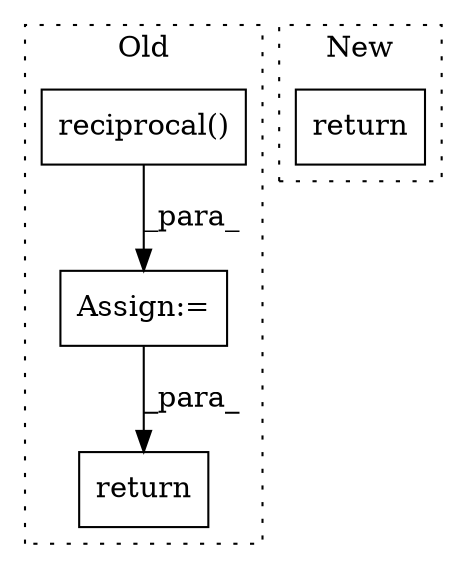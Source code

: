 digraph G {
subgraph cluster0 {
1 [label="reciprocal()" a="75" s="3072,3095" l="15,1" shape="box"];
3 [label="Assign:=" a="68" s="3046" l="3" shape="box"];
4 [label="return" a="93" s="3218" l="7" shape="box"];
label = "Old";
style="dotted";
}
subgraph cluster1 {
2 [label="return" a="93" s="3122" l="7" shape="box"];
label = "New";
style="dotted";
}
1 -> 3 [label="_para_"];
3 -> 4 [label="_para_"];
}